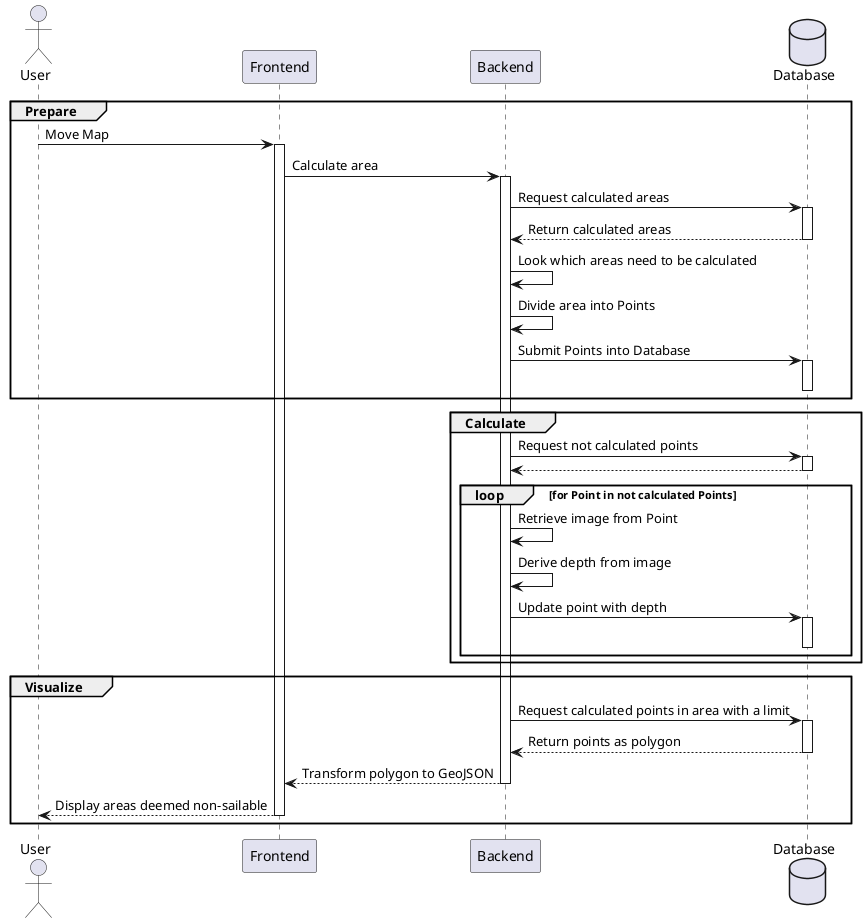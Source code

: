 @startuml
actor User
participant "Frontend" as F
participant "Backend" as B
database "Database" as D


group Prepare
    User -> F: Move Map
    activate F
    F -> B: Calculate area

    activate B
    B -> D: Request calculated areas
    activate D
    return Return calculated areas
    B -> B : Look which areas need to be calculated
    B -> B : Divide area into Points
    B -> D : Submit Points into Database
    activate D
    deactivate D
end
group Calculate
    B ->  D: Request not calculated points
    activate D
    return
        loop for Point in not calculated Points
            B ->B: Retrieve image from Point
            B ->B: Derive depth from image
            B ->D: Update point with depth
            activate D
            deactivate D
        end
end
group Visualize
    B ->  D: Request calculated points in area with a limit
    activate D
    return Return points as polygon
    return Transform polygon to GeoJSON
return Display areas deemed non-sailable
end



@enduml